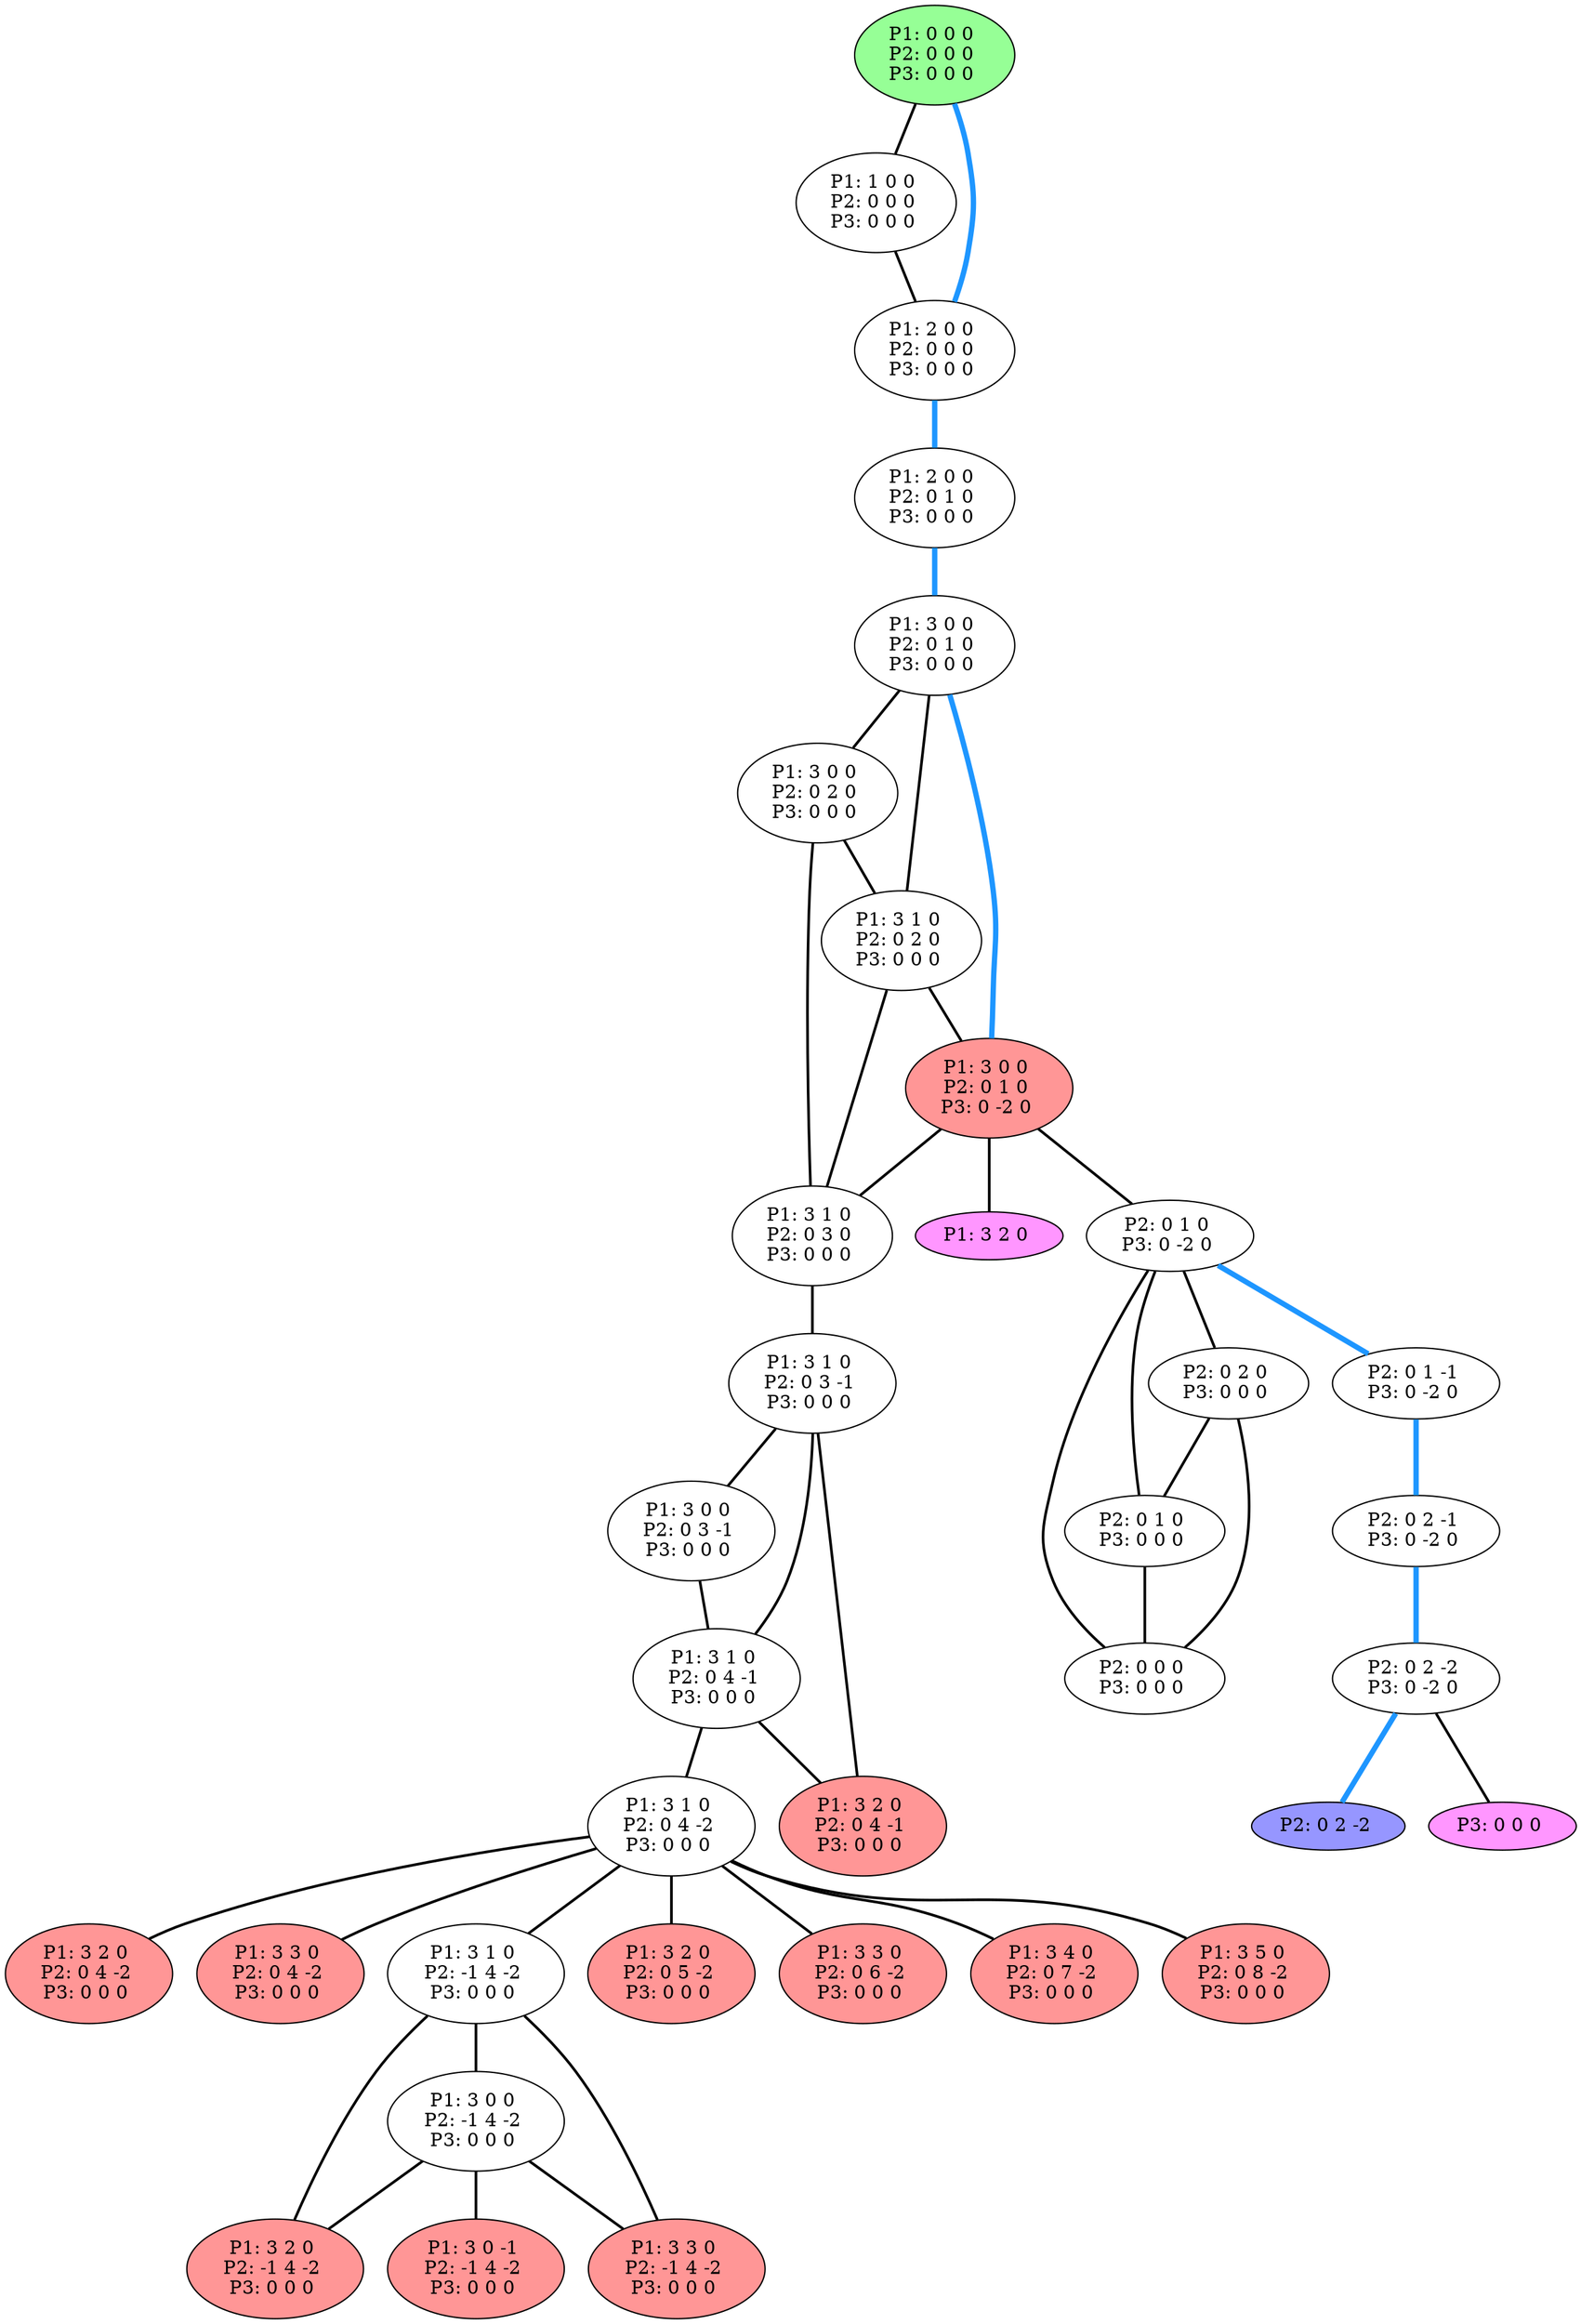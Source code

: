 graph G {
color = "black"
0 [label = "P1: 0 0 0 
P2: 0 0 0 
P3: 0 0 0 
",  style="filled", fillcolor = "#96FF96"];
1 [label = "P1: 1 0 0 
P2: 0 0 0 
P3: 0 0 0 
"];
2 [label = "P1: 2 0 0 
P2: 0 0 0 
P3: 0 0 0 
"];
3 [label = "P1: 2 0 0 
P2: 0 1 0 
P3: 0 0 0 
"];
4 [label = "P1: 3 0 0 
P2: 0 1 0 
P3: 0 0 0 
"];
5 [label = "P1: 3 0 0 
P2: 0 2 0 
P3: 0 0 0 
"];
6 [label = "P1: 3 1 0 
P2: 0 2 0 
P3: 0 0 0 
"];
7 [label = "P1: 3 0 0 
P2: 0 1 0 
P3: 0 -2 0 
",  style="filled", fillcolor = "#FF9696"];
8 [label = "P1: 3 1 0 
P2: 0 3 0 
P3: 0 0 0 
"];
9 [label = "P1: 3 1 0 
P2: 0 3 -1 
P3: 0 0 0 
"];
10 [label = "P1: 3 0 0 
P2: 0 3 -1 
P3: 0 0 0 
"];
11 [label = "P1: 3 1 0 
P2: 0 4 -1 
P3: 0 0 0 
"];
12 [label = "P1: 3 2 0 
P2: 0 4 -1 
P3: 0 0 0 
",  style="filled", fillcolor = "#FF9696"];
13 [label = "P1: 3 1 0 
P2: 0 4 -2 
P3: 0 0 0 
"];
14 [label = "P1: 3 2 0 
P2: 0 4 -2 
P3: 0 0 0 
",  style="filled", fillcolor = "#FF9696"];
15 [label = "P1: 3 3 0 
P2: 0 4 -2 
P3: 0 0 0 
",  style="filled", fillcolor = "#FF9696"];
16 [label = "P1: 3 1 0 
P2: -1 4 -2 
P3: 0 0 0 
"];
17 [label = "P1: 3 2 0 
P2: 0 5 -2 
P3: 0 0 0 
",  style="filled", fillcolor = "#FF9696"];
18 [label = "P1: 3 3 0 
P2: 0 6 -2 
P3: 0 0 0 
",  style="filled", fillcolor = "#FF9696"];
19 [label = "P1: 3 4 0 
P2: 0 7 -2 
P3: 0 0 0 
",  style="filled", fillcolor = "#FF9696"];
20 [label = "P1: 3 5 0 
P2: 0 8 -2 
P3: 0 0 0 
",  style="filled", fillcolor = "#FF9696"];
21 [label = "P1: 3 0 0 
P2: -1 4 -2 
P3: 0 0 0 
"];
22 [label = "P1: 3 2 0 
P2: -1 4 -2 
P3: 0 0 0 
",  style="filled", fillcolor = "#FF9696"];
23 [label = "P1: 3 3 0 
P2: -1 4 -2 
P3: 0 0 0 
",  style="filled", fillcolor = "#FF9696"];
24 [label = "P1: 3 0 -1 
P2: -1 4 -2 
P3: 0 0 0 
",  style="filled", fillcolor = "#FF9696"];
25 [label = "P1: 3 2 0 
",  style="filled", fillcolor = "#FF96FF"];
26 [label = "P2: 0 1 0 
P3: 0 -2 0 
"];
27 [label = "P2: 0 2 0 
P3: 0 0 0 
"];
28 [label = "P2: 0 1 0 
P3: 0 0 0 
"];
29 [label = "P2: 0 0 0 
P3: 0 0 0 
"];
30 [label = "P2: 0 1 -1 
P3: 0 -2 0 
"];
31 [label = "P2: 0 2 -1 
P3: 0 -2 0 
"];
32 [label = "P2: 0 2 -2 
P3: 0 -2 0 
"];
33 [label = "P2: 0 2 -2 
", style="filled", fillcolor = "#9696FF"];
34 [label = "P3: 0 0 0 
",  style="filled", fillcolor = "#FF96FF"];
edge [style=bold];
0 -- 1 [color=black];
0 -- 2 [color="#1E96FF", penwidth=4.0];

1 -- 2 [color=black];

2 -- 3 [color="#1E96FF", penwidth=4.0];

3 -- 4 [color="#1E96FF", penwidth=4.0];

4 -- 5 [color=black];
4 -- 6 [color=black];
4 -- 7 [color="#1E96FF", penwidth=4.0];

5 -- 6 [color=black];
5 -- 8 [color=black];

6 -- 8 [color=black];
6 -- 7 [color=black];

7 -- 8 [color=black];
7 -- 26 [color=black];
7 -- 25 [color=black];

8 -- 9 [color=black];

9 -- 10 [color=black];
9 -- 11 [color=black];
9 -- 12 [color=black];

10 -- 11 [color=black];

11 -- 12 [color=black];
11 -- 13 [color=black];


13 -- 14 [color=black];
13 -- 15 [color=black];
13 -- 16 [color=black];
13 -- 17 [color=black];
13 -- 18 [color=black];
13 -- 19 [color=black];
13 -- 20 [color=black];



16 -- 21 [color=black];
16 -- 22 [color=black];
16 -- 23 [color=black];





21 -- 22 [color=black];
21 -- 23 [color=black];
21 -- 24 [color=black];




26 -- 27 [color=black];
26 -- 28 [color=black];
26 -- 29 [color=black];
26 -- 30 [color="#1E96FF", penwidth=4.0];

27 -- 28 [color=black];
27 -- 29 [color=black];

28 -- 29 [color=black];


30 -- 31 [color="#1E96FF", penwidth=4.0];

31 -- 32 [color="#1E96FF", penwidth=4.0];

32 -- 34 [color=black];
32 -- 33 [color="#1E96FF", penwidth=4.0];

}
